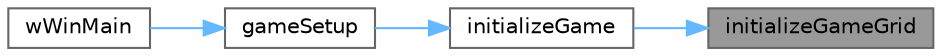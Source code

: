digraph "initializeGameGrid"
{
 // LATEX_PDF_SIZE
  bgcolor="transparent";
  edge [fontname=Helvetica,fontsize=10,labelfontname=Helvetica,labelfontsize=10];
  node [fontname=Helvetica,fontsize=10,shape=box,height=0.2,width=0.4];
  rankdir="RL";
  Node1 [id="Node000001",label="initializeGameGrid",height=0.2,width=0.4,color="gray40", fillcolor="grey60", style="filled", fontcolor="black",tooltip="Allocates and initializes the game grid structure."];
  Node1 -> Node2 [id="edge1_Node000001_Node000002",dir="back",color="steelblue1",style="solid",tooltip=" "];
  Node2 [id="Node000002",label="initializeGame",height=0.2,width=0.4,color="grey40", fillcolor="white", style="filled",URL="$game_8h.html#a5901170f346e94ad9e3f88c0c7275522",tooltip="Initializes core game data and state."];
  Node2 -> Node3 [id="edge2_Node000002_Node000003",dir="back",color="steelblue1",style="solid",tooltip=" "];
  Node3 [id="Node000003",label="gameSetup",height=0.2,width=0.4,color="grey40", fillcolor="white", style="filled",URL="$game_8h.html#a82d6d2d5779ccb132c5ad221d0b1dc03",tooltip="Performs full game setup by initializing all core systems."];
  Node3 -> Node4 [id="edge3_Node000003_Node000004",dir="back",color="steelblue1",style="solid",tooltip=" "];
  Node4 [id="Node000004",label="wWinMain",height=0.2,width=0.4,color="grey40", fillcolor="white", style="filled",URL="$snake_8c.html#ae8c2438b496ad32454f200f3b5b28053",tooltip="The Win32 application entry point for the Snake game."];
}

